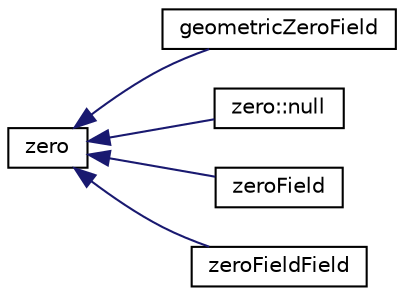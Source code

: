 digraph "Graphical Class Hierarchy"
{
  bgcolor="transparent";
  edge [fontname="Helvetica",fontsize="10",labelfontname="Helvetica",labelfontsize="10"];
  node [fontname="Helvetica",fontsize="10",shape=record];
  rankdir="LR";
  Node1 [label="zero",height=0.2,width=0.4,color="black",URL="$classFoam_1_1zero.html",tooltip="A class representing the concept of 0 (zero), which can be used to avoid manipulating objects that ar..."];
  Node1 -> Node2 [dir="back",color="midnightblue",fontsize="10",style="solid",fontname="Helvetica"];
  Node2 [label="geometricZeroField",height=0.2,width=0.4,color="black",URL="$classFoam_1_1geometricZeroField.html",tooltip="A class representing the concept of a GeometricField of 0 used to avoid unnecessary manipulations for..."];
  Node1 -> Node3 [dir="back",color="midnightblue",fontsize="10",style="solid",fontname="Helvetica"];
  Node3 [label="zero::null",height=0.2,width=0.4,color="black",URL="$classFoam_1_1zero_1_1null.html",tooltip="A zero class with a null output adapter. "];
  Node1 -> Node4 [dir="back",color="midnightblue",fontsize="10",style="solid",fontname="Helvetica"];
  Node4 [label="zeroField",height=0.2,width=0.4,color="black",URL="$classFoam_1_1zeroField.html",tooltip="A class representing the concept of a field of 0 used to avoid unnecessary manipulations for objects ..."];
  Node1 -> Node5 [dir="back",color="midnightblue",fontsize="10",style="solid",fontname="Helvetica"];
  Node5 [label="zeroFieldField",height=0.2,width=0.4,color="black",URL="$classFoam_1_1zeroFieldField.html",tooltip="A class representing the concept of a field of zeroFields used to avoid unnecessary manipulations for..."];
}
